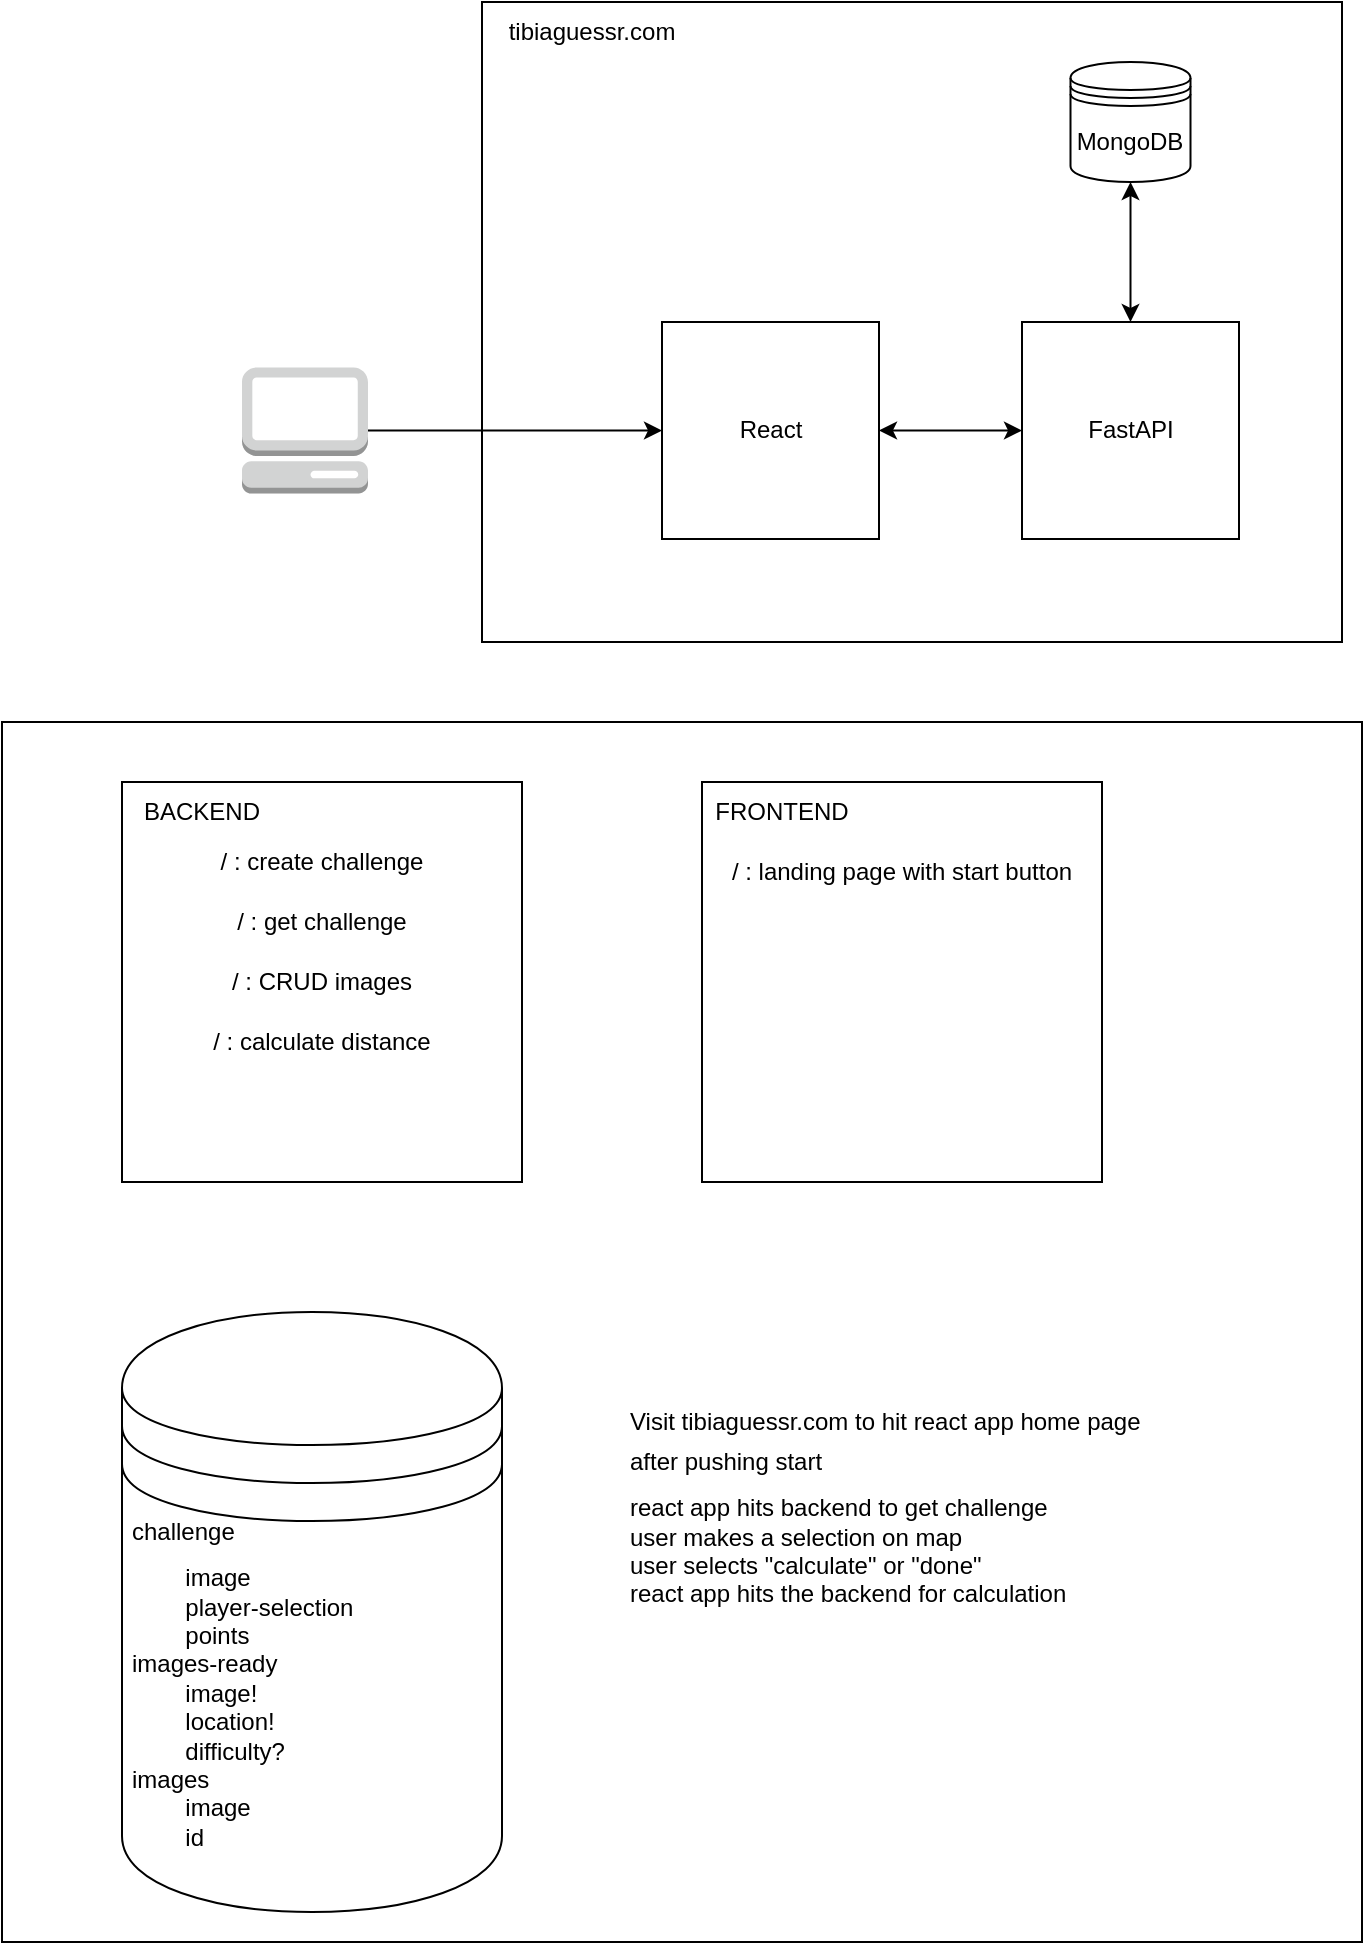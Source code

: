 <mxfile version="20.5.3" type="device"><diagram id="0krh0BoUTRPw5JInpvPe" name="Page-1"><mxGraphModel dx="1422" dy="754" grid="1" gridSize="10" guides="1" tooltips="1" connect="1" arrows="1" fold="1" page="1" pageScale="1" pageWidth="850" pageHeight="1100" math="0" shadow="0"><root><mxCell id="0"/><mxCell id="1" parent="0"/><mxCell id="xA90YXzroSR39mcKro2U-37" value="" style="rounded=0;whiteSpace=wrap;html=1;fontSize=12;fillColor=default;" vertex="1" parent="1"><mxGeometry x="60" y="480" width="680" height="610" as="geometry"/></mxCell><mxCell id="xA90YXzroSR39mcKro2U-9" value="" style="rounded=0;whiteSpace=wrap;html=1;fillColor=default;" vertex="1" parent="1"><mxGeometry x="300" y="120" width="430" height="320" as="geometry"/></mxCell><mxCell id="xA90YXzroSR39mcKro2U-1" value="React" style="whiteSpace=wrap;html=1;aspect=fixed;" vertex="1" parent="1"><mxGeometry x="390" y="280" width="108.5" height="108.5" as="geometry"/></mxCell><mxCell id="xA90YXzroSR39mcKro2U-2" value="" style="outlineConnect=0;dashed=0;verticalLabelPosition=bottom;verticalAlign=top;align=center;html=1;shape=mxgraph.aws3.management_console;fillColor=#D2D3D3;gradientColor=none;" vertex="1" parent="1"><mxGeometry x="180" y="302.75" width="63" height="63" as="geometry"/></mxCell><mxCell id="xA90YXzroSR39mcKro2U-4" value="" style="endArrow=classic;html=1;rounded=0;exitX=1;exitY=0.5;exitDx=0;exitDy=0;exitPerimeter=0;entryX=0;entryY=0.5;entryDx=0;entryDy=0;" edge="1" parent="1" source="xA90YXzroSR39mcKro2U-2" target="xA90YXzroSR39mcKro2U-1"><mxGeometry width="50" height="50" relative="1" as="geometry"><mxPoint x="190" y="340" as="sourcePoint"/><mxPoint x="240" y="290" as="targetPoint"/></mxGeometry></mxCell><mxCell id="xA90YXzroSR39mcKro2U-5" value="FastAPI" style="whiteSpace=wrap;html=1;aspect=fixed;" vertex="1" parent="1"><mxGeometry x="570" y="280" width="108.5" height="108.5" as="geometry"/></mxCell><mxCell id="xA90YXzroSR39mcKro2U-6" value="MongoDB" style="shape=datastore;whiteSpace=wrap;html=1;" vertex="1" parent="1"><mxGeometry x="594.25" y="150" width="60" height="60" as="geometry"/></mxCell><mxCell id="xA90YXzroSR39mcKro2U-7" value="" style="endArrow=classic;startArrow=classic;html=1;rounded=0;exitX=1;exitY=0.5;exitDx=0;exitDy=0;" edge="1" parent="1" source="xA90YXzroSR39mcKro2U-1" target="xA90YXzroSR39mcKro2U-5"><mxGeometry width="50" height="50" relative="1" as="geometry"><mxPoint x="520" y="340" as="sourcePoint"/><mxPoint x="550" y="305" as="targetPoint"/></mxGeometry></mxCell><mxCell id="xA90YXzroSR39mcKro2U-8" value="" style="endArrow=classic;startArrow=classic;html=1;rounded=0;entryX=0.5;entryY=1;entryDx=0;entryDy=0;exitX=0.5;exitY=0;exitDx=0;exitDy=0;" edge="1" parent="1" source="xA90YXzroSR39mcKro2U-5" target="xA90YXzroSR39mcKro2U-6"><mxGeometry width="50" height="50" relative="1" as="geometry"><mxPoint x="630" y="260" as="sourcePoint"/><mxPoint x="680" y="210" as="targetPoint"/></mxGeometry></mxCell><mxCell id="xA90YXzroSR39mcKro2U-15" value="tibiaguessr.com" style="text;html=1;strokeColor=none;fillColor=none;align=center;verticalAlign=middle;whiteSpace=wrap;rounded=0;" vertex="1" parent="1"><mxGeometry x="300" y="120" width="110" height="30" as="geometry"/></mxCell><mxCell id="xA90YXzroSR39mcKro2U-16" value="" style="whiteSpace=wrap;html=1;aspect=fixed;" vertex="1" parent="1"><mxGeometry x="120" y="510" width="200" height="200" as="geometry"/></mxCell><mxCell id="xA90YXzroSR39mcKro2U-18" value="BACKEND" style="text;html=1;strokeColor=none;fillColor=none;align=center;verticalAlign=middle;whiteSpace=wrap;rounded=0;" vertex="1" parent="1"><mxGeometry x="120" y="510" width="80" height="30" as="geometry"/></mxCell><mxCell id="xA90YXzroSR39mcKro2U-19" value="/ : create challenge" style="text;html=1;strokeColor=none;fillColor=none;align=center;verticalAlign=middle;whiteSpace=wrap;rounded=0;" vertex="1" parent="1"><mxGeometry x="120" y="535" width="200" height="30" as="geometry"/></mxCell><mxCell id="xA90YXzroSR39mcKro2U-20" value="" style="shape=datastore;whiteSpace=wrap;html=1;" vertex="1" parent="1"><mxGeometry x="120" y="775" width="190" height="300" as="geometry"/></mxCell><mxCell id="xA90YXzroSR39mcKro2U-25" value="&lt;h1 style=&quot;line-height: 0%;&quot;&gt;&lt;span style=&quot;background-color: initial; font-size: 12px; font-weight: normal;&quot;&gt;challenge&lt;/span&gt;&lt;/h1&gt;&lt;div&gt;&lt;span style=&quot;background-color: initial; font-size: 12px; font-weight: normal;&quot;&gt;&lt;span style=&quot;white-space: pre;&quot;&gt;&#9;&lt;/span&gt;image&lt;/span&gt;&lt;/div&gt;&lt;div&gt;&lt;span style=&quot;background-color: initial; font-size: 12px; font-weight: normal;&quot;&gt;&lt;span style=&quot;white-space: pre;&quot;&gt;&#9;&lt;/span&gt;player-selection&lt;/span&gt;&lt;/div&gt;&lt;div&gt;&lt;span style=&quot;background-color: initial; font-size: 12px; font-weight: normal;&quot;&gt;&lt;span style=&quot;white-space: pre;&quot;&gt;&#9;&lt;/span&gt;points&lt;br&gt;&lt;/span&gt;&lt;/div&gt;&lt;div&gt;&lt;span style=&quot;background-color: initial; font-size: 12px; font-weight: normal;&quot;&gt;images-ready&lt;/span&gt;&lt;/div&gt;&lt;div&gt;&lt;span style=&quot;background-color: initial; font-size: 12px; font-weight: normal;&quot;&gt;&lt;span style=&quot;white-space: pre;&quot;&gt;&#9;&lt;/span&gt;image!&lt;/span&gt;&lt;/div&gt;&lt;div&gt;&lt;span style=&quot;background-color: initial; font-size: 12px; font-weight: normal;&quot;&gt;&lt;span style=&quot;white-space: pre;&quot;&gt;&#9;&lt;/span&gt;location!&lt;br&gt;&lt;/span&gt;&lt;/div&gt;&lt;div&gt;&lt;span style=&quot;background-color: initial; font-size: 12px; font-weight: normal;&quot;&gt;&lt;span style=&quot;white-space: pre;&quot;&gt;&#9;&lt;/span&gt;difficulty?&lt;br&gt;&lt;/span&gt;&lt;/div&gt;&lt;div&gt;&lt;span style=&quot;background-color: initial; font-size: 12px; font-weight: normal;&quot;&gt;images&lt;/span&gt;&lt;/div&gt;&lt;div&gt;&lt;span style=&quot;background-color: initial; font-size: 12px; font-weight: normal;&quot;&gt;&lt;span style=&quot;white-space: pre;&quot;&gt;&#9;&lt;/span&gt;image&lt;br&gt;&lt;/span&gt;&lt;/div&gt;&lt;div&gt;&lt;span style=&quot;background-color: initial; font-size: 12px; font-weight: normal;&quot;&gt;&lt;span style=&quot;white-space: pre;&quot;&gt;&#9;&lt;/span&gt;id&lt;br&gt;&lt;/span&gt;&lt;/div&gt;&lt;div&gt;&lt;span style=&quot;background-color: initial; font-size: 12px; font-weight: normal;&quot;&gt;&lt;br&gt;&lt;/span&gt;&lt;/div&gt;&lt;div&gt;&lt;span style=&quot;background-color: initial; font-size: 12px; font-weight: normal;&quot;&gt;&lt;br&gt;&lt;/span&gt;&lt;/div&gt;&lt;div&gt;&lt;span style=&quot;background-color: initial; font-size: 12px; font-weight: normal;&quot;&gt;&lt;br&gt;&lt;/span&gt;&lt;/div&gt;" style="text;html=1;strokeColor=none;fillColor=none;spacing=5;spacingTop=-20;whiteSpace=wrap;overflow=hidden;rounded=0;" vertex="1" parent="1"><mxGeometry x="120" y="875" width="190" height="190" as="geometry"/></mxCell><mxCell id="xA90YXzroSR39mcKro2U-26" value="" style="whiteSpace=wrap;html=1;aspect=fixed;" vertex="1" parent="1"><mxGeometry x="410" y="510" width="200" height="200" as="geometry"/></mxCell><mxCell id="xA90YXzroSR39mcKro2U-27" value="FRONTEND" style="text;html=1;strokeColor=none;fillColor=none;align=center;verticalAlign=middle;whiteSpace=wrap;rounded=0;" vertex="1" parent="1"><mxGeometry x="410" y="510" width="80" height="30" as="geometry"/></mxCell><mxCell id="xA90YXzroSR39mcKro2U-31" value="/ : CRUD images" style="text;html=1;strokeColor=none;fillColor=none;align=center;verticalAlign=middle;whiteSpace=wrap;rounded=0;" vertex="1" parent="1"><mxGeometry x="120" y="595" width="200" height="30" as="geometry"/></mxCell><mxCell id="xA90YXzroSR39mcKro2U-32" value="/ : landing page with start button" style="text;html=1;strokeColor=none;fillColor=none;align=center;verticalAlign=middle;whiteSpace=wrap;rounded=0;" vertex="1" parent="1"><mxGeometry x="410" y="540" width="200" height="30" as="geometry"/></mxCell><mxCell id="xA90YXzroSR39mcKro2U-34" value="&lt;h1 style=&quot;line-height: 0%;&quot;&gt;&lt;span style=&quot;font-size: 12px; font-weight: 400;&quot;&gt;Visit tibiaguessr.com to hit react app home page&lt;/span&gt;&lt;/h1&gt;&lt;h1 style=&quot;line-height: 0%;&quot;&gt;&lt;span style=&quot;font-size: 12px; font-weight: 400;&quot;&gt;after pushing start&lt;/span&gt;&lt;/h1&gt;&lt;div&gt;react app hits backend to get challenge&lt;/div&gt;&lt;div&gt;user makes a selection on map&lt;/div&gt;&lt;div&gt;user selects &quot;calculate&quot; or &quot;done&quot;&lt;/div&gt;&lt;div&gt;react app hits the backend for calculation&lt;/div&gt;&lt;div&gt;&lt;br&gt;&lt;/div&gt;&lt;div&gt;&lt;br&gt;&lt;/div&gt;" style="text;html=1;strokeColor=none;fillColor=none;spacing=5;spacingTop=-20;whiteSpace=wrap;overflow=hidden;rounded=0;" vertex="1" parent="1"><mxGeometry x="368.5" y="820" width="310" height="190" as="geometry"/></mxCell><mxCell id="xA90YXzroSR39mcKro2U-35" value="/ : get challenge" style="text;html=1;strokeColor=none;fillColor=none;align=center;verticalAlign=middle;whiteSpace=wrap;rounded=0;" vertex="1" parent="1"><mxGeometry x="120" y="565" width="200" height="30" as="geometry"/></mxCell><mxCell id="xA90YXzroSR39mcKro2U-36" value="/ : calculate distance" style="text;html=1;strokeColor=none;fillColor=none;align=center;verticalAlign=middle;whiteSpace=wrap;rounded=0;" vertex="1" parent="1"><mxGeometry x="120" y="625" width="200" height="30" as="geometry"/></mxCell></root></mxGraphModel></diagram></mxfile>